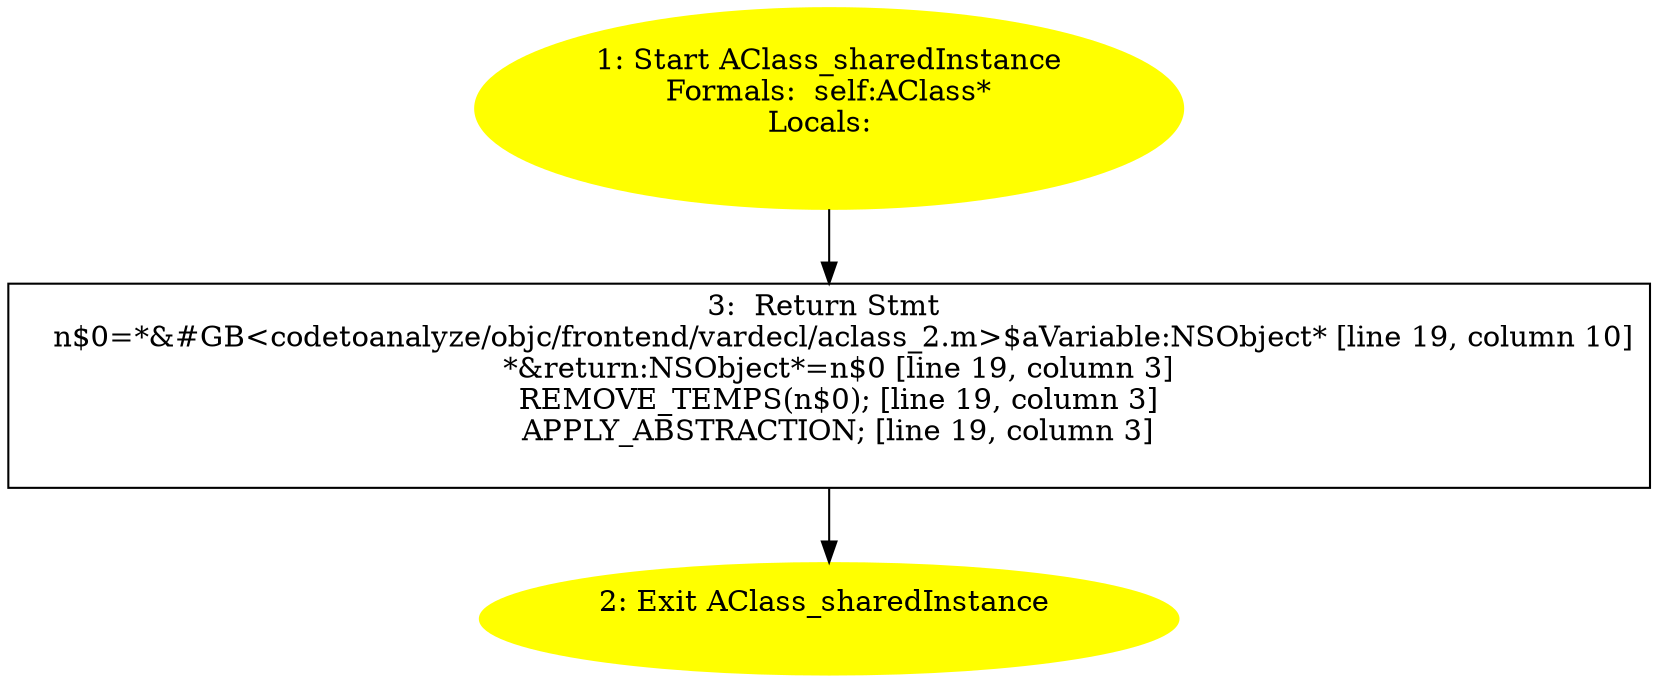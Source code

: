 /* @generated */
digraph cfg {
"sharedInstance#AClass#instance.07ceaad875949bf6aaa9dc5e3605f563_1" [label="1: Start AClass_sharedInstance\nFormals:  self:AClass*\nLocals:  \n  " color=yellow style=filled]
	

	 "sharedInstance#AClass#instance.07ceaad875949bf6aaa9dc5e3605f563_1" -> "sharedInstance#AClass#instance.07ceaad875949bf6aaa9dc5e3605f563_3" ;
"sharedInstance#AClass#instance.07ceaad875949bf6aaa9dc5e3605f563_2" [label="2: Exit AClass_sharedInstance \n  " color=yellow style=filled]
	

"sharedInstance#AClass#instance.07ceaad875949bf6aaa9dc5e3605f563_3" [label="3:  Return Stmt \n   n$0=*&#GB<codetoanalyze/objc/frontend/vardecl/aclass_2.m>$aVariable:NSObject* [line 19, column 10]\n  *&return:NSObject*=n$0 [line 19, column 3]\n  REMOVE_TEMPS(n$0); [line 19, column 3]\n  APPLY_ABSTRACTION; [line 19, column 3]\n " shape="box"]
	

	 "sharedInstance#AClass#instance.07ceaad875949bf6aaa9dc5e3605f563_3" -> "sharedInstance#AClass#instance.07ceaad875949bf6aaa9dc5e3605f563_2" ;
}
